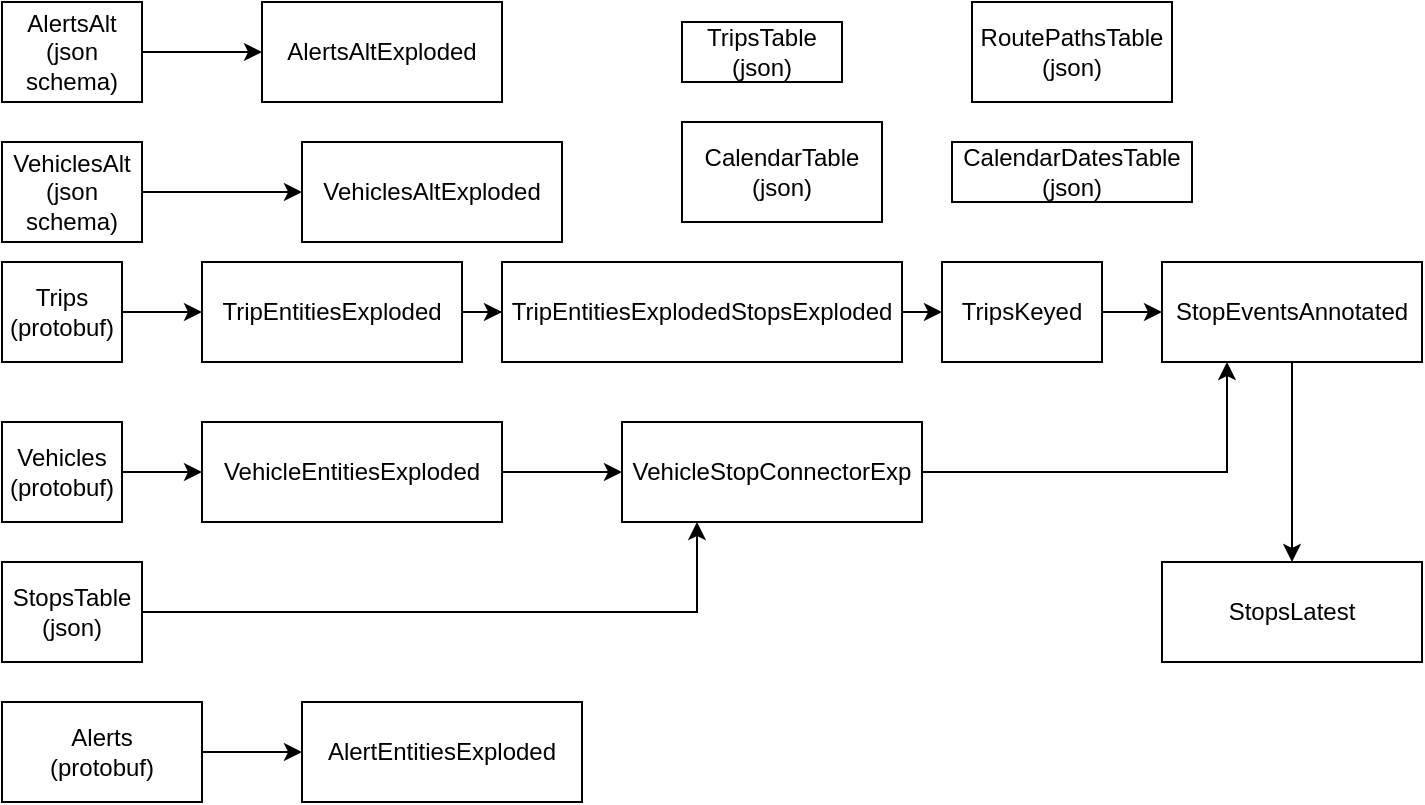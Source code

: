 <mxGraphModel dx="960" dy="593" grid="1" gridSize="10" guides="1" tooltips="1" connect="1" arrows="1" fold="1" page="1" pageScale="1" pageWidth="850" pageHeight="1100" math="0" shadow="0">
  <root>
    <mxCell id="0" />
    <mxCell id="1" parent="0" />
    <mxCell id="baDXVqSwFS8Pu7y57l61-1" value="Trips&lt;br&gt;(protobuf)" style="rounded=0;whiteSpace=wrap;html=1;" vertex="1" parent="1">
      <mxGeometry x="60" y="260" width="60" height="50" as="geometry" />
    </mxCell>
    <mxCell id="baDXVqSwFS8Pu7y57l61-29" style="edgeStyle=orthogonalEdgeStyle;rounded=0;orthogonalLoop=1;jettySize=auto;html=1;exitX=1;exitY=0.5;exitDx=0;exitDy=0;" edge="1" parent="1" source="baDXVqSwFS8Pu7y57l61-2" target="baDXVqSwFS8Pu7y57l61-28">
      <mxGeometry relative="1" as="geometry" />
    </mxCell>
    <mxCell id="baDXVqSwFS8Pu7y57l61-2" value="TripEntitiesExploded" style="rounded=0;whiteSpace=wrap;html=1;" vertex="1" parent="1">
      <mxGeometry x="160" y="260" width="130" height="50" as="geometry" />
    </mxCell>
    <mxCell id="baDXVqSwFS8Pu7y57l61-32" style="edgeStyle=orthogonalEdgeStyle;rounded=0;orthogonalLoop=1;jettySize=auto;html=1;exitX=1;exitY=0.5;exitDx=0;exitDy=0;entryX=0;entryY=0.5;entryDx=0;entryDy=0;" edge="1" parent="1" source="baDXVqSwFS8Pu7y57l61-3" target="baDXVqSwFS8Pu7y57l61-31">
      <mxGeometry relative="1" as="geometry" />
    </mxCell>
    <mxCell id="baDXVqSwFS8Pu7y57l61-3" value="TripsKeyed" style="rounded=0;whiteSpace=wrap;html=1;" vertex="1" parent="1">
      <mxGeometry x="530" y="260" width="80" height="50" as="geometry" />
    </mxCell>
    <mxCell id="baDXVqSwFS8Pu7y57l61-4" value="" style="endArrow=classic;html=1;rounded=0;exitX=1;exitY=0.5;exitDx=0;exitDy=0;entryX=0;entryY=0.5;entryDx=0;entryDy=0;" edge="1" parent="1" source="baDXVqSwFS8Pu7y57l61-1" target="baDXVqSwFS8Pu7y57l61-2">
      <mxGeometry width="50" height="50" relative="1" as="geometry">
        <mxPoint x="140" y="360" as="sourcePoint" />
        <mxPoint x="190" y="310" as="targetPoint" />
      </mxGeometry>
    </mxCell>
    <mxCell id="baDXVqSwFS8Pu7y57l61-8" style="edgeStyle=orthogonalEdgeStyle;rounded=0;orthogonalLoop=1;jettySize=auto;html=1;exitX=1;exitY=0.5;exitDx=0;exitDy=0;entryX=0;entryY=0.5;entryDx=0;entryDy=0;" edge="1" parent="1" source="baDXVqSwFS8Pu7y57l61-6" target="baDXVqSwFS8Pu7y57l61-7">
      <mxGeometry relative="1" as="geometry" />
    </mxCell>
    <mxCell id="baDXVqSwFS8Pu7y57l61-6" value="Vehicles&lt;br&gt;(protobuf)" style="rounded=0;whiteSpace=wrap;html=1;" vertex="1" parent="1">
      <mxGeometry x="60" y="340" width="60" height="50" as="geometry" />
    </mxCell>
    <mxCell id="baDXVqSwFS8Pu7y57l61-11" style="edgeStyle=orthogonalEdgeStyle;rounded=0;orthogonalLoop=1;jettySize=auto;html=1;exitX=1;exitY=0.5;exitDx=0;exitDy=0;entryX=0;entryY=0.5;entryDx=0;entryDy=0;" edge="1" parent="1" source="baDXVqSwFS8Pu7y57l61-7" target="baDXVqSwFS8Pu7y57l61-10">
      <mxGeometry relative="1" as="geometry" />
    </mxCell>
    <mxCell id="baDXVqSwFS8Pu7y57l61-7" value="VehicleEntitiesExploded" style="rounded=0;whiteSpace=wrap;html=1;" vertex="1" parent="1">
      <mxGeometry x="160" y="340" width="150" height="50" as="geometry" />
    </mxCell>
    <mxCell id="baDXVqSwFS8Pu7y57l61-12" style="edgeStyle=orthogonalEdgeStyle;rounded=0;orthogonalLoop=1;jettySize=auto;html=1;exitX=1;exitY=0.5;exitDx=0;exitDy=0;entryX=0.25;entryY=1;entryDx=0;entryDy=0;" edge="1" parent="1" source="baDXVqSwFS8Pu7y57l61-9" target="baDXVqSwFS8Pu7y57l61-10">
      <mxGeometry relative="1" as="geometry" />
    </mxCell>
    <mxCell id="baDXVqSwFS8Pu7y57l61-9" value="StopsTable&lt;br&gt;(json)" style="rounded=0;whiteSpace=wrap;html=1;" vertex="1" parent="1">
      <mxGeometry x="60" y="410" width="70" height="50" as="geometry" />
    </mxCell>
    <mxCell id="baDXVqSwFS8Pu7y57l61-33" style="edgeStyle=orthogonalEdgeStyle;rounded=0;orthogonalLoop=1;jettySize=auto;html=1;exitX=1;exitY=0.5;exitDx=0;exitDy=0;entryX=0.25;entryY=1;entryDx=0;entryDy=0;" edge="1" parent="1" source="baDXVqSwFS8Pu7y57l61-10" target="baDXVqSwFS8Pu7y57l61-31">
      <mxGeometry relative="1" as="geometry" />
    </mxCell>
    <mxCell id="baDXVqSwFS8Pu7y57l61-10" value="VehicleStopConnectorExp" style="rounded=0;whiteSpace=wrap;html=1;" vertex="1" parent="1">
      <mxGeometry x="370" y="340" width="150" height="50" as="geometry" />
    </mxCell>
    <mxCell id="baDXVqSwFS8Pu7y57l61-15" value="CalendarTable&lt;br&gt;(json)" style="rounded=0;whiteSpace=wrap;html=1;" vertex="1" parent="1">
      <mxGeometry x="400" y="190" width="100" height="50" as="geometry" />
    </mxCell>
    <mxCell id="baDXVqSwFS8Pu7y57l61-18" value="RoutePathsTable&lt;br&gt;(json)" style="rounded=0;whiteSpace=wrap;html=1;" vertex="1" parent="1">
      <mxGeometry x="545" y="130" width="100" height="50" as="geometry" />
    </mxCell>
    <mxCell id="baDXVqSwFS8Pu7y57l61-22" style="edgeStyle=orthogonalEdgeStyle;rounded=0;orthogonalLoop=1;jettySize=auto;html=1;exitX=1;exitY=0.5;exitDx=0;exitDy=0;" edge="1" parent="1" source="baDXVqSwFS8Pu7y57l61-20" target="baDXVqSwFS8Pu7y57l61-21">
      <mxGeometry relative="1" as="geometry" />
    </mxCell>
    <mxCell id="baDXVqSwFS8Pu7y57l61-20" value="Alerts&lt;br&gt;(protobuf)" style="rounded=0;whiteSpace=wrap;html=1;" vertex="1" parent="1">
      <mxGeometry x="60" y="480" width="100" height="50" as="geometry" />
    </mxCell>
    <mxCell id="baDXVqSwFS8Pu7y57l61-21" value="AlertEntitiesExploded" style="rounded=0;whiteSpace=wrap;html=1;" vertex="1" parent="1">
      <mxGeometry x="210" y="480" width="140" height="50" as="geometry" />
    </mxCell>
    <mxCell id="baDXVqSwFS8Pu7y57l61-25" style="edgeStyle=orthogonalEdgeStyle;rounded=0;orthogonalLoop=1;jettySize=auto;html=1;exitX=1;exitY=0.5;exitDx=0;exitDy=0;entryX=0;entryY=0.5;entryDx=0;entryDy=0;" edge="1" parent="1" source="baDXVqSwFS8Pu7y57l61-23" target="baDXVqSwFS8Pu7y57l61-24">
      <mxGeometry relative="1" as="geometry" />
    </mxCell>
    <mxCell id="baDXVqSwFS8Pu7y57l61-23" value="VehiclesAlt (json schema)" style="rounded=0;whiteSpace=wrap;html=1;" vertex="1" parent="1">
      <mxGeometry x="60" y="200" width="70" height="50" as="geometry" />
    </mxCell>
    <mxCell id="baDXVqSwFS8Pu7y57l61-24" value="VehiclesAltExploded" style="rounded=0;whiteSpace=wrap;html=1;" vertex="1" parent="1">
      <mxGeometry x="210" y="200" width="130" height="50" as="geometry" />
    </mxCell>
    <mxCell id="baDXVqSwFS8Pu7y57l61-26" value="TripsTable&lt;br&gt;(json)" style="rounded=0;whiteSpace=wrap;html=1;" vertex="1" parent="1">
      <mxGeometry x="400" y="140" width="80" height="30" as="geometry" />
    </mxCell>
    <mxCell id="baDXVqSwFS8Pu7y57l61-27" value="CalendarDatesTable&lt;br&gt;(json)" style="rounded=0;whiteSpace=wrap;html=1;" vertex="1" parent="1">
      <mxGeometry x="535" y="200" width="120" height="30" as="geometry" />
    </mxCell>
    <mxCell id="baDXVqSwFS8Pu7y57l61-30" style="edgeStyle=orthogonalEdgeStyle;rounded=0;orthogonalLoop=1;jettySize=auto;html=1;exitX=1;exitY=0.5;exitDx=0;exitDy=0;entryX=0;entryY=0.5;entryDx=0;entryDy=0;" edge="1" parent="1" source="baDXVqSwFS8Pu7y57l61-28" target="baDXVqSwFS8Pu7y57l61-3">
      <mxGeometry relative="1" as="geometry" />
    </mxCell>
    <mxCell id="baDXVqSwFS8Pu7y57l61-28" value="TripEntitiesExplodedStopsExploded" style="rounded=0;whiteSpace=wrap;html=1;" vertex="1" parent="1">
      <mxGeometry x="310" y="260" width="200" height="50" as="geometry" />
    </mxCell>
    <mxCell id="baDXVqSwFS8Pu7y57l61-35" style="edgeStyle=orthogonalEdgeStyle;rounded=0;orthogonalLoop=1;jettySize=auto;html=1;exitX=0.5;exitY=1;exitDx=0;exitDy=0;entryX=0.5;entryY=0;entryDx=0;entryDy=0;" edge="1" parent="1" source="baDXVqSwFS8Pu7y57l61-31" target="baDXVqSwFS8Pu7y57l61-34">
      <mxGeometry relative="1" as="geometry" />
    </mxCell>
    <mxCell id="baDXVqSwFS8Pu7y57l61-31" value="StopEventsAnnotated" style="rounded=0;whiteSpace=wrap;html=1;" vertex="1" parent="1">
      <mxGeometry x="640" y="260" width="130" height="50" as="geometry" />
    </mxCell>
    <mxCell id="baDXVqSwFS8Pu7y57l61-34" value="StopsLatest" style="rounded=0;whiteSpace=wrap;html=1;" vertex="1" parent="1">
      <mxGeometry x="640" y="410" width="130" height="50" as="geometry" />
    </mxCell>
    <mxCell id="baDXVqSwFS8Pu7y57l61-38" style="edgeStyle=orthogonalEdgeStyle;rounded=0;orthogonalLoop=1;jettySize=auto;html=1;exitX=1;exitY=0.5;exitDx=0;exitDy=0;entryX=0;entryY=0.5;entryDx=0;entryDy=0;" edge="1" parent="1" source="baDXVqSwFS8Pu7y57l61-36" target="baDXVqSwFS8Pu7y57l61-37">
      <mxGeometry relative="1" as="geometry" />
    </mxCell>
    <mxCell id="baDXVqSwFS8Pu7y57l61-36" value="AlertsAlt (json schema)" style="rounded=0;whiteSpace=wrap;html=1;" vertex="1" parent="1">
      <mxGeometry x="60" y="130" width="70" height="50" as="geometry" />
    </mxCell>
    <mxCell id="baDXVqSwFS8Pu7y57l61-37" value="AlertsAltExploded" style="rounded=0;whiteSpace=wrap;html=1;" vertex="1" parent="1">
      <mxGeometry x="190" y="130" width="120" height="50" as="geometry" />
    </mxCell>
  </root>
</mxGraphModel>
